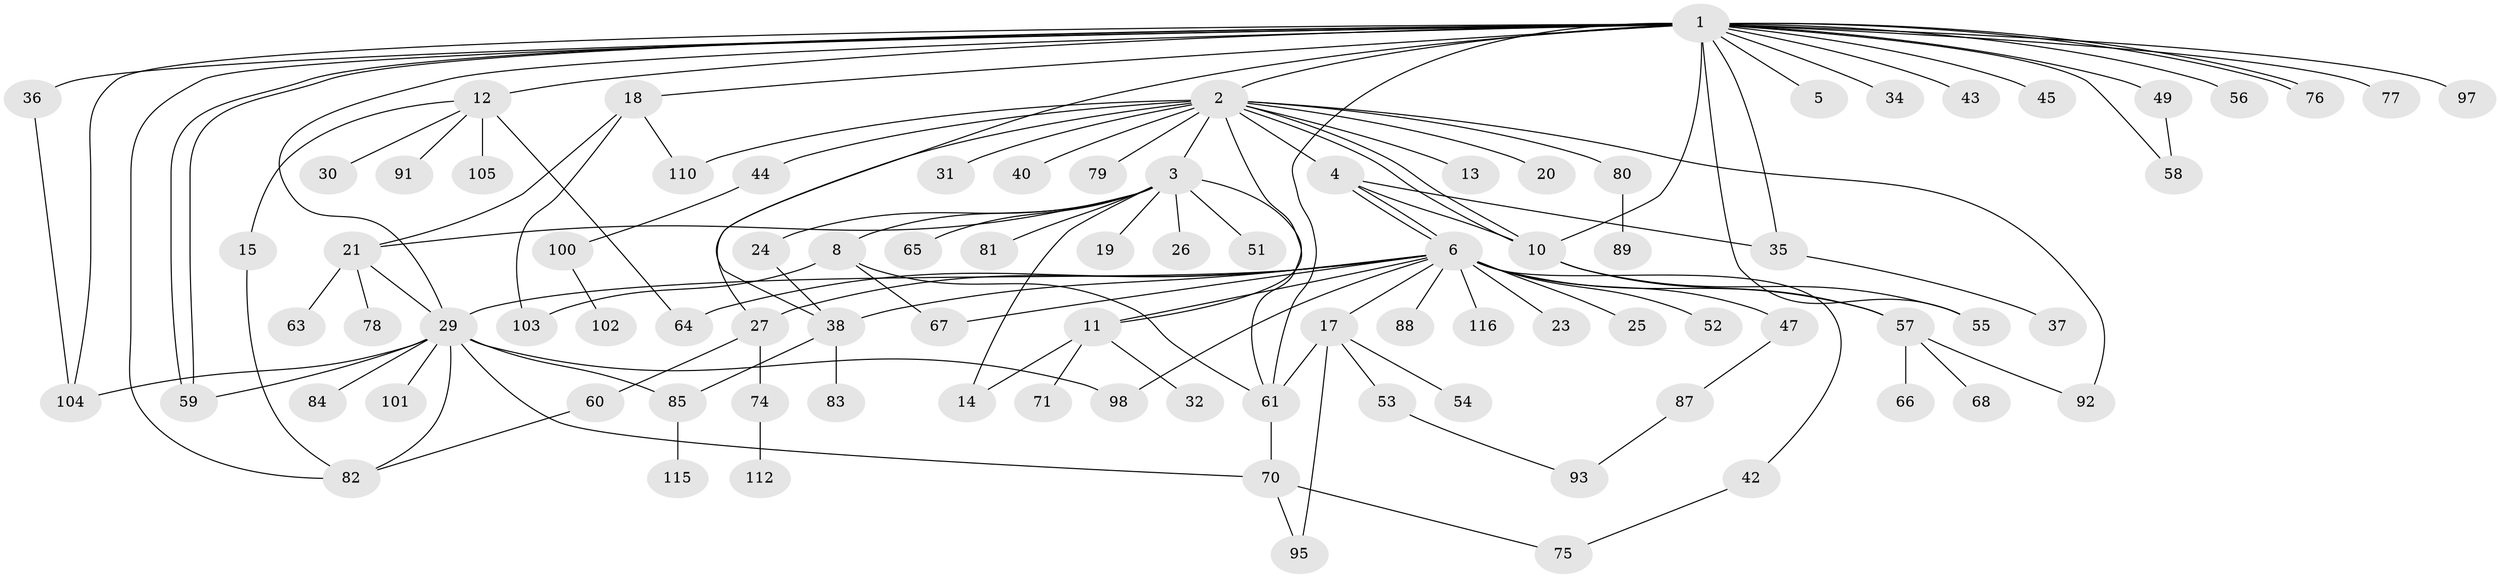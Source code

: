 // original degree distribution, {25: 0.008547008547008548, 15: 0.008547008547008548, 11: 0.017094017094017096, 5: 0.042735042735042736, 1: 0.4188034188034188, 18: 0.008547008547008548, 3: 0.11965811965811966, 4: 0.042735042735042736, 2: 0.29914529914529914, 6: 0.03418803418803419}
// Generated by graph-tools (version 1.1) at 2025/41/03/06/25 10:41:46]
// undirected, 89 vertices, 126 edges
graph export_dot {
graph [start="1"]
  node [color=gray90,style=filled];
  1 [super="+7"];
  2 [super="+16"];
  3 [super="+9"];
  4;
  5;
  6 [super="+111"];
  8 [super="+106"];
  10 [super="+113"];
  11 [super="+48"];
  12 [super="+73"];
  13;
  14 [super="+22"];
  15 [super="+41"];
  17;
  18 [super="+28"];
  19 [super="+46"];
  20;
  21 [super="+39"];
  23;
  24;
  25;
  26;
  27 [super="+90"];
  29 [super="+33"];
  30;
  31;
  32;
  34;
  35 [super="+72"];
  36 [super="+107"];
  37;
  38 [super="+50"];
  40;
  42 [super="+69"];
  43;
  44;
  45;
  47;
  49;
  51;
  52;
  53;
  54;
  55;
  56;
  57 [super="+62"];
  58;
  59 [super="+86"];
  60;
  61 [super="+94"];
  63;
  64 [super="+96"];
  65;
  66;
  67;
  68;
  70;
  71;
  74;
  75;
  76;
  77;
  78;
  79;
  80;
  81;
  82 [super="+109"];
  83;
  84;
  85 [super="+99"];
  87;
  88;
  89;
  91;
  92;
  93 [super="+114"];
  95;
  97;
  98 [super="+108"];
  100 [super="+117"];
  101;
  102;
  103;
  104;
  105;
  110;
  112;
  115;
  116;
  1 -- 2;
  1 -- 5;
  1 -- 12 [weight=2];
  1 -- 18;
  1 -- 29;
  1 -- 36;
  1 -- 43;
  1 -- 45;
  1 -- 49;
  1 -- 55;
  1 -- 56;
  1 -- 58;
  1 -- 59;
  1 -- 59;
  1 -- 61;
  1 -- 76;
  1 -- 76;
  1 -- 77;
  1 -- 82;
  1 -- 97;
  1 -- 104;
  1 -- 34;
  1 -- 10;
  1 -- 38;
  1 -- 35;
  2 -- 3;
  2 -- 4;
  2 -- 10;
  2 -- 10;
  2 -- 11;
  2 -- 13;
  2 -- 20;
  2 -- 31;
  2 -- 44;
  2 -- 79;
  2 -- 80;
  2 -- 92;
  2 -- 110;
  2 -- 40;
  2 -- 27;
  3 -- 8;
  3 -- 14;
  3 -- 19;
  3 -- 21;
  3 -- 24;
  3 -- 26;
  3 -- 51;
  3 -- 61;
  3 -- 65;
  3 -- 81;
  4 -- 6;
  4 -- 6;
  4 -- 10;
  4 -- 35;
  6 -- 11;
  6 -- 17;
  6 -- 23;
  6 -- 25;
  6 -- 27;
  6 -- 38;
  6 -- 42;
  6 -- 47;
  6 -- 52;
  6 -- 64;
  6 -- 67;
  6 -- 88;
  6 -- 98;
  6 -- 116;
  6 -- 29;
  6 -- 57;
  8 -- 67;
  8 -- 103;
  8 -- 61;
  10 -- 55;
  10 -- 57;
  11 -- 14;
  11 -- 32;
  11 -- 71;
  12 -- 15;
  12 -- 30;
  12 -- 91;
  12 -- 64;
  12 -- 105;
  15 -- 82;
  17 -- 53;
  17 -- 54;
  17 -- 61;
  17 -- 95;
  18 -- 103;
  18 -- 110;
  18 -- 21;
  21 -- 29;
  21 -- 78;
  21 -- 63;
  24 -- 38;
  27 -- 60;
  27 -- 74;
  29 -- 70;
  29 -- 82;
  29 -- 84;
  29 -- 85;
  29 -- 98;
  29 -- 101;
  29 -- 104;
  29 -- 59;
  35 -- 37;
  36 -- 104;
  38 -- 83;
  38 -- 85;
  42 -- 75;
  44 -- 100;
  47 -- 87;
  49 -- 58;
  53 -- 93;
  57 -- 66;
  57 -- 68;
  57 -- 92;
  60 -- 82;
  61 -- 70;
  70 -- 75;
  70 -- 95;
  74 -- 112;
  80 -- 89;
  85 -- 115;
  87 -- 93;
  100 -- 102;
}
